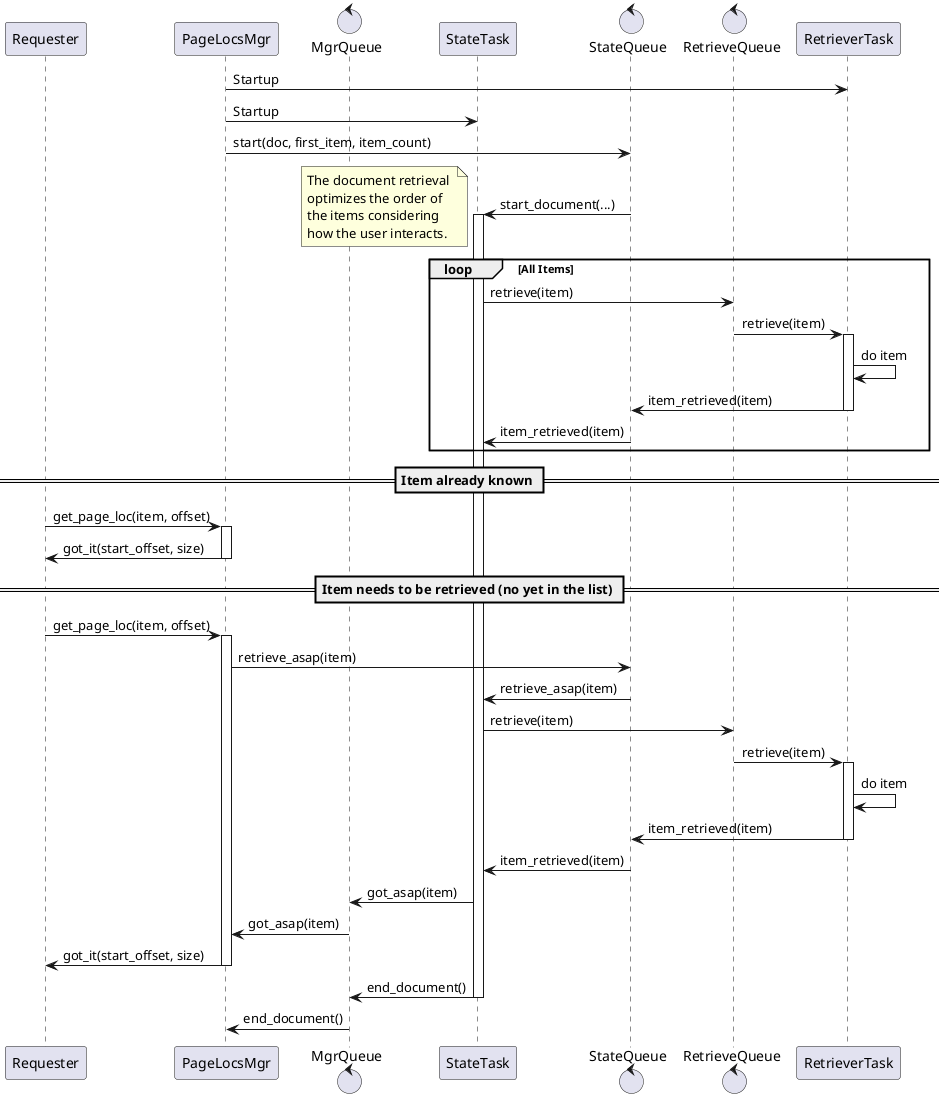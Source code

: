@startuml
  participant Requester
  participant PageLocsMgr
  control     MgrQueue
  participant StateTask
  control     StateQueue
  control     RetrieveQueue
  participant RetrieverTask

  RetrieverTask   <- PageLocsMgr : Startup
  StateTask       <- PageLocsMgr : Startup

  StateQueue    <- PageLocsMgr : start(doc, first_item, item_count)
  StateQueue    -> StateTask : start_document(...)
  activate StateTask

  note left
    The document retrieval 
    optimizes the order of 
    the items considering
    how the user interacts.
  end note
  loop All Items
    StateTask     -> RetrieveQueue : retrieve(item)
    RetrieveQueue     -> RetrieverTask : retrieve(item)
    activate RetrieverTask
    RetrieverTask -> RetrieverTask : do item
    StateQueue  <- RetrieverTask : item_retrieved(item)
    deactivate RetrieverTask
    StateTask     <- StateQueue : item_retrieved(item)
  end

  == Item already known ==
  Requester       -> PageLocsMgr: get_page_loc(item, offset)
  activate PageLocsMgr

  Requester       <- PageLocsMgr: got_it(start_offset, size)
  deactivate PageLocsMgr

  == Item needs to be retrieved (no yet in the list) ==

  Requester       -> PageLocsMgr: get_page_loc(item, offset)
  activate PageLocsMgr
  PageLocsMgr     -> StateQueue : retrieve_asap(item)
  StateQueue    -> StateTask : retrieve_asap(item)

  StateTask       -> RetrieveQueue : retrieve(item)
  RetrieveQueue       -> RetrieverTask : retrieve(item)
  activate RetrieverTask
  RetrieverTask   -> RetrieverTask : do item
  StateQueue    <- RetrieverTask : item_retrieved(item)
  deactivate RetrieverTask
  StateTask       <- StateQueue : item_retrieved(item)


  MgrQueue        <- StateTask : got_asap(item)
  PageLocsMgr     <- MgrQueue : got_asap(item)
  Requester       <- PageLocsMgr : got_it(start_offset, size) 
  deactivate PageLocsMgr

  MgrQueue        <- StateTask : end_document()
  deactivate StateTask
  PageLocsMgr     <- MgrQueue : end_document()
  
@enduml